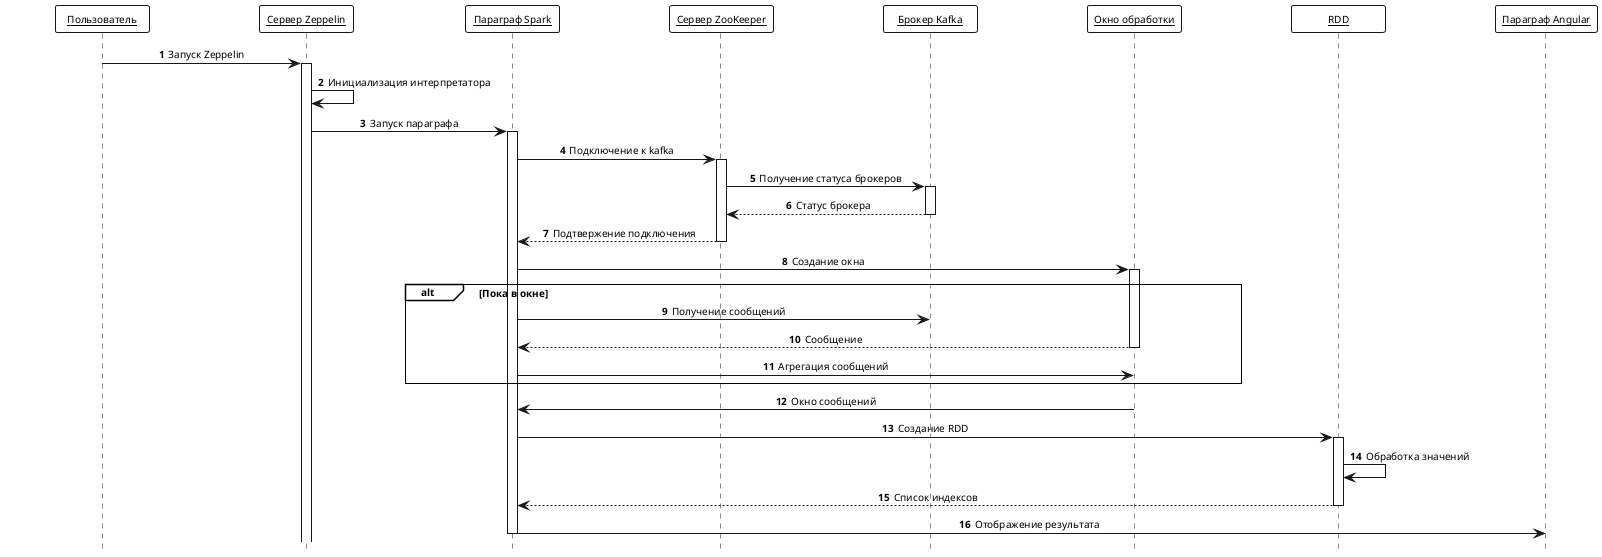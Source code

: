 @startuml

autonumber

' View config
' skinparam dpi 300
skinparam monochrome true
skinparam shadowing false
skinparam sequenceParticipant underline

skinparam defaultFontName Arial
skinparam defaultFontSize 10
skinparam defaultFontStyle italic

skinparam SequenceMessageAlign center

skinparam SequenceArrowThickness 1
skinparam SequenceDividerBorderThickness 1
skinparam SequenceGroupBorderThickness 1
skinparam SequenceLifeLineBorderThickness 1
skinparam SequenceParticipantBorderThickness 1
skinparam SequenceReferenceBorderThickness 1
skinparam SequenceParticipantBackgroundColor White
skinparam SequenceBoxBackgroundColor White
skinparam SequenceGroupBackgroundColor White

skinparam ParticipantPadding 50

skinparam MinClassWidth 80

hide footbox
' title Footer removed

' Renaming titles
!define user "Пользователь"
!define s_zeppelin "Сервер Zeppelin"
!define s_zookeeper "Сервер ZooKeeper"
!define s_kafka "Брокер Kafka"
!define s_master "Spark Master"
!define s_worker "Spark Worker Node"
!define s_par_spark "Параграф Spark"
!define s_window "Окно обработки"
!define s_rdd "RDD"
!define s_par_angular "Параграф Angular"

'Grouping
'box "Каждое ядро системы" #White
'	participant local_bench
'   participant curr_load
' 	participant tirtos
' 	participant ipc
'end box

' participant multiproc_buff

' box "Главное ядро системы" #White
' 	participant g_ipc
' 	participant g_bench
'     participant g_ws
' 	participant g_tirtos
' end box

' Diagram
user -> s_zeppelin: Запуск Zeppelin
activate s_zeppelin

s_zeppelin -> s_zeppelin: Инициализация интерпретатора

s_zeppelin -> s_par_spark: Запуск параграфа
activate s_par_spark

s_par_spark -> s_zookeeper: Подключение к kafka
activate s_zookeeper

s_zookeeper -> s_kafka: Получение статуса брокеров
activate s_kafka

return Статус брокера
return Подтвержение подключения

s_par_spark -> s_window: Создание окна
activate s_window

alt Пока в окне
    s_par_spark -> s_kafka: Получение сообщений
    return Сообщение
    s_par_spark -> s_window: Агрегация сообщений
end
s_window -> s_par_spark: Окно сообщений

s_par_spark -> s_rdd: Создание RDD
activate s_rdd

s_rdd -> s_rdd: Обработка значений
return Список индексов

s_par_spark -> s_par_angular: Отображение результата

deactivate s_par_spark

@enduml
